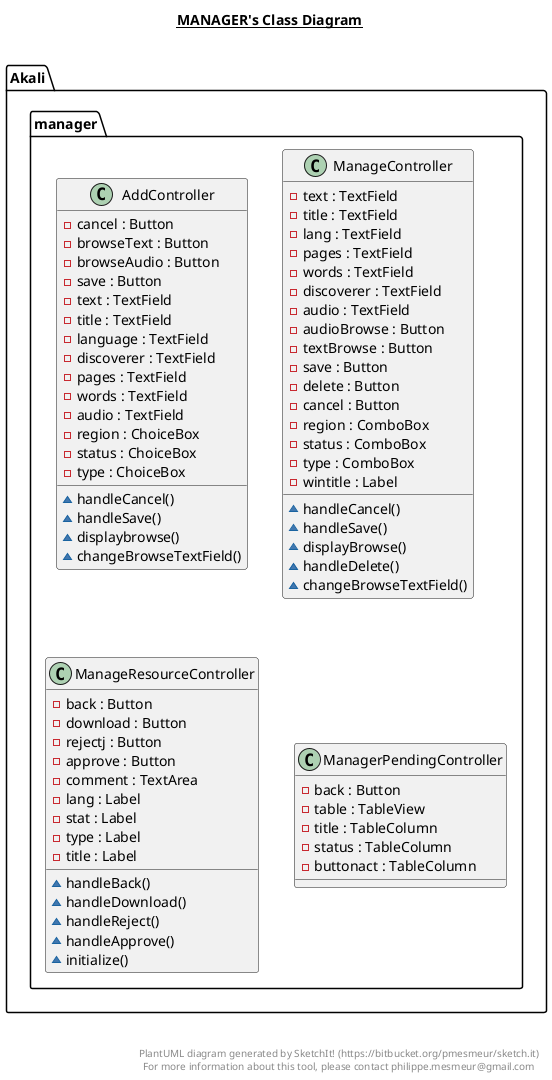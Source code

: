 @startuml

title __MANAGER's Class Diagram__\n

  package Akali {
    package Akali.manager {
      class AddController {
          - cancel : Button
          - browseText : Button
          - browseAudio : Button
          - save : Button
          - text : TextField
          - title : TextField
          - language : TextField
          - discoverer : TextField
          - pages : TextField
          - words : TextField
          - audio : TextField
          - region : ChoiceBox
          - status : ChoiceBox
          - type : ChoiceBox
          ~ handleCancel()
          ~ handleSave()
          ~ displaybrowse()
          ~ changeBrowseTextField()
      }
    }
  }
  

  package Akali {
    package Akali.manager {
      class ManageController {
          - text : TextField
          - title : TextField
          - lang : TextField
          - pages : TextField
          - words : TextField
          - discoverer : TextField
          - audio : TextField
          - audioBrowse : Button
          - textBrowse : Button
          - save : Button
          - delete : Button
          - cancel : Button
          - region : ComboBox
          - status : ComboBox
          - type : ComboBox
          - wintitle : Label
          ~ handleCancel()
          ~ handleSave()
          ~ displayBrowse()
          ~ handleDelete()
          ~ changeBrowseTextField()
      }
    }
  }
  

  package Akali {
    package Akali.manager {
      class ManageResourceController {
          - back : Button
          - download : Button
          - rejectj : Button
          - approve : Button
          - comment : TextArea
          - lang : Label
          - stat : Label
          - type : Label
          - title : Label
          ~ handleBack()
          ~ handleDownload()
          ~ handleReject()
          ~ handleApprove()
          ~ initialize()
      }
    }
  }
  

  package Akali {
    package Akali.manager {
      class ManagerPendingController {
          - back : Button
          - table : TableView
          - title : TableColumn
          - status : TableColumn
          - buttonact : TableColumn
      }
    }
  }
  



right footer


PlantUML diagram generated by SketchIt! (https://bitbucket.org/pmesmeur/sketch.it)
For more information about this tool, please contact philippe.mesmeur@gmail.com
endfooter

@enduml
